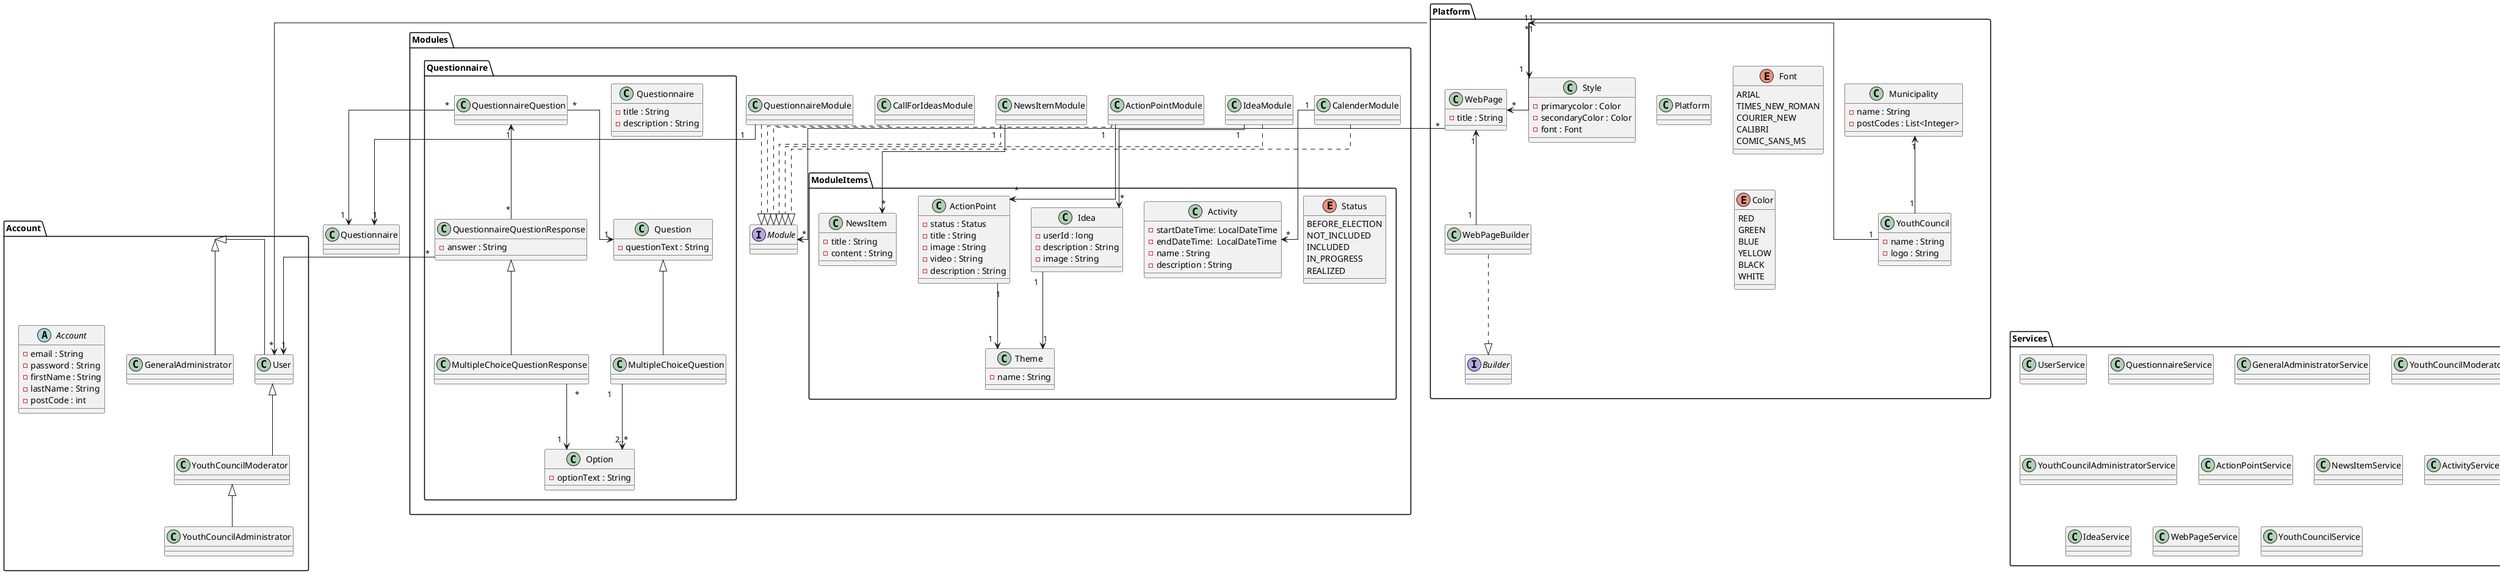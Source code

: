 @startuml YouthCouncilDesignClassDiagram

' skinparam linetype polyline
skinparam linetype ortho

package Account{

    class User {
    }

    class GeneralAdministrator{
    }

    class YouthCouncilModerator{
    }

    class YouthCouncilAdministrator{
    }

    abstract Account{
        - email : String
        - password : String
        - firstName : String
        - lastName : String
        - postCode : int
    }

    

}






' YouthCouncil -- Platform

' Platform -- Account



package "Modules" {
    package Questionnaire{
        class Questionnaire{
            - title : String
            - description : String
        }

        class QuestionnaireQuestion{
        }
    
        class Question{
            - questionText : String
        }

        class QuestionnaireQuestionResponse{
            - answer : String
        }

        class MultipleChoiceQuestion{
        }

        class MultipleChoiceQuestionResponse{
        }

        class Option{
            - optionText : String
        }

        
    }

    
    class IdeaModule{
    }

    class ActionPointModule{
    }

    class NewsItemModule{
    }

    class CalenderModule{
    }

    class CallForIdeasModule{
    }

    interface Module{
    }

    class QuestionnaireModule{
    }

    package ModuleItems{
        enum Status{
            BEFORE_ELECTION
            NOT_INCLUDED
            INCLUDED
            IN_PROGRESS
            REALIZED
        }

        class ActionPoint{
            - status : Status
            - title : String
            - image : String
            'Image is a file name'
            - video : String
            'Image is a url'
            - description : String
        }

        class NewsItem{
            - title : String
            - content : String
        }
        
        class Activity{
            - startDateTime: LocalDateTime
            - endDateTime:  LocalDateTime
            - name : String
            - description : String 
        }
        
        class Theme{
            - name : String
        }

        class Idea{
            - userId : long
            - description : String
            - image : String
            'Image is a file name'
        }
    }

    
}


package Platform{
    interface Builder{
    }

    class WebPageBuilder{
    }

    class WebPage{
        - title : String
    }

    class YouthCouncil{
        - name : String
        - logo : String
        'Image is a file name'
    }

    class Platform{

    }  

    class Municipality{
        - name : String
        - postCodes : List<Integer> 
    }

    class Style{
        - primarycolor : Color
        - secondaryColor : Color
        - font : Font
    }
    
    enum Font{
        ARIAL
        TIMES_NEW_ROMAN
        COURIER_NEW
        CALIBRI
        COMIC_SANS_MS
    }

    enum Color{
        RED
        GREEN
        BLUE
        YELLOW
        BLACK
        WHITE
    }
}

package Repositories{

    class UserRepository{
    }

    class QuestionnaireRepository{
    }

    class GeneralAdministratorRepository{
    }

    class YouthCouncilModeratorRepository{
    }

    class YouthCouncilAdministratorRepository{
    }

    class ActionPointRepository{
    }

    class NewsItemRepository{
    }

    class ActivityRepository{
    }

    class ThemeRepository{
    }

    class IdeaRepository{
    }

    class WebPageRepository{
    }

    class YouthCouncilRepository{
    }
}

package Services{
    
        class UserService{
        }
    
        class QuestionnaireService{
        }
    
        class GeneralAdministratorService{
        }
    
        class YouthCouncilModeratorService{
        }
    
        class YouthCouncilAdministratorService{
        }
    
        class ActionPointService{
        }
    
        class NewsItemService{
        }
    
        class ActivityService{
        }
    
        class IdeaService{
        }
    
        class WebPageService{
        }
    
        class YouthCouncilService{
        }
}

package Controllers{
        
            class UserController{
            }
        
            class QuestionnaireController{
            }
        
            class GeneralAdministratorController{
            }
        
            class YouthCouncilModeratorController{
            }
        
            class YouthCouncilAdministratorController{
            }
        
        
            class YouthCouncilController{
            }
}




    Account <|-- User
    Platform "*" --> "*" User 
    Account <|-- GeneralAdministrator
    User <|-- YouthCouncilModerator
    YouthCouncilModerator <|-- YouthCouncilAdministrator

    



    Question <|-- MultipleChoiceQuestion
    QuestionnaireQuestionResponse <|-- MultipleChoiceQuestionResponse

    MultipleChoiceQuestion "1" --> "2..*" Option
    MultipleChoiceQuestionResponse "*" --> "1" Option

    QuestionnaireQuestion "*" --> "1" Question
    QuestionnaireQuestion "*" --> "1" Questionnaire
    QuestionnaireQuestion "1" <-- "*" QuestionnaireQuestionResponse

    QuestionnaireQuestionResponse "*" --> "1" User



    ActionPointModule ..|> Module
    NewsItemModule ..|> Module
    CalenderModule ..|> Module
    QuestionnaireModule ..|> Module
    IdeaModule ..|> Module
    CallForIdeasModule ..|> Module
    WebPage "*" --> "*" Module

    ActionPointModule "1" --> "*"  ActionPoint
    NewsItemModule "1" --> "*"  NewsItem
    CalenderModule "1" --> "*" Activity
    IdeaModule "1" --> "*" Idea
    QuestionnaireModule "1" --> "1" Questionnaire

    'To be discussed'
    Municipality "1" <-- "1" YouthCouncil
    YouthCouncil "1" --> "1" Platform
    Platform "1"-->"1" Style
    Platform "1" --> "*" WebPage

    ActionPoint "1" --> "1" Theme
    Idea "1" --> "1" Theme
    
    WebPage "1" <-- "1" WebPageBuilder
    WebPageBuilder ..|> Builder


@enduml